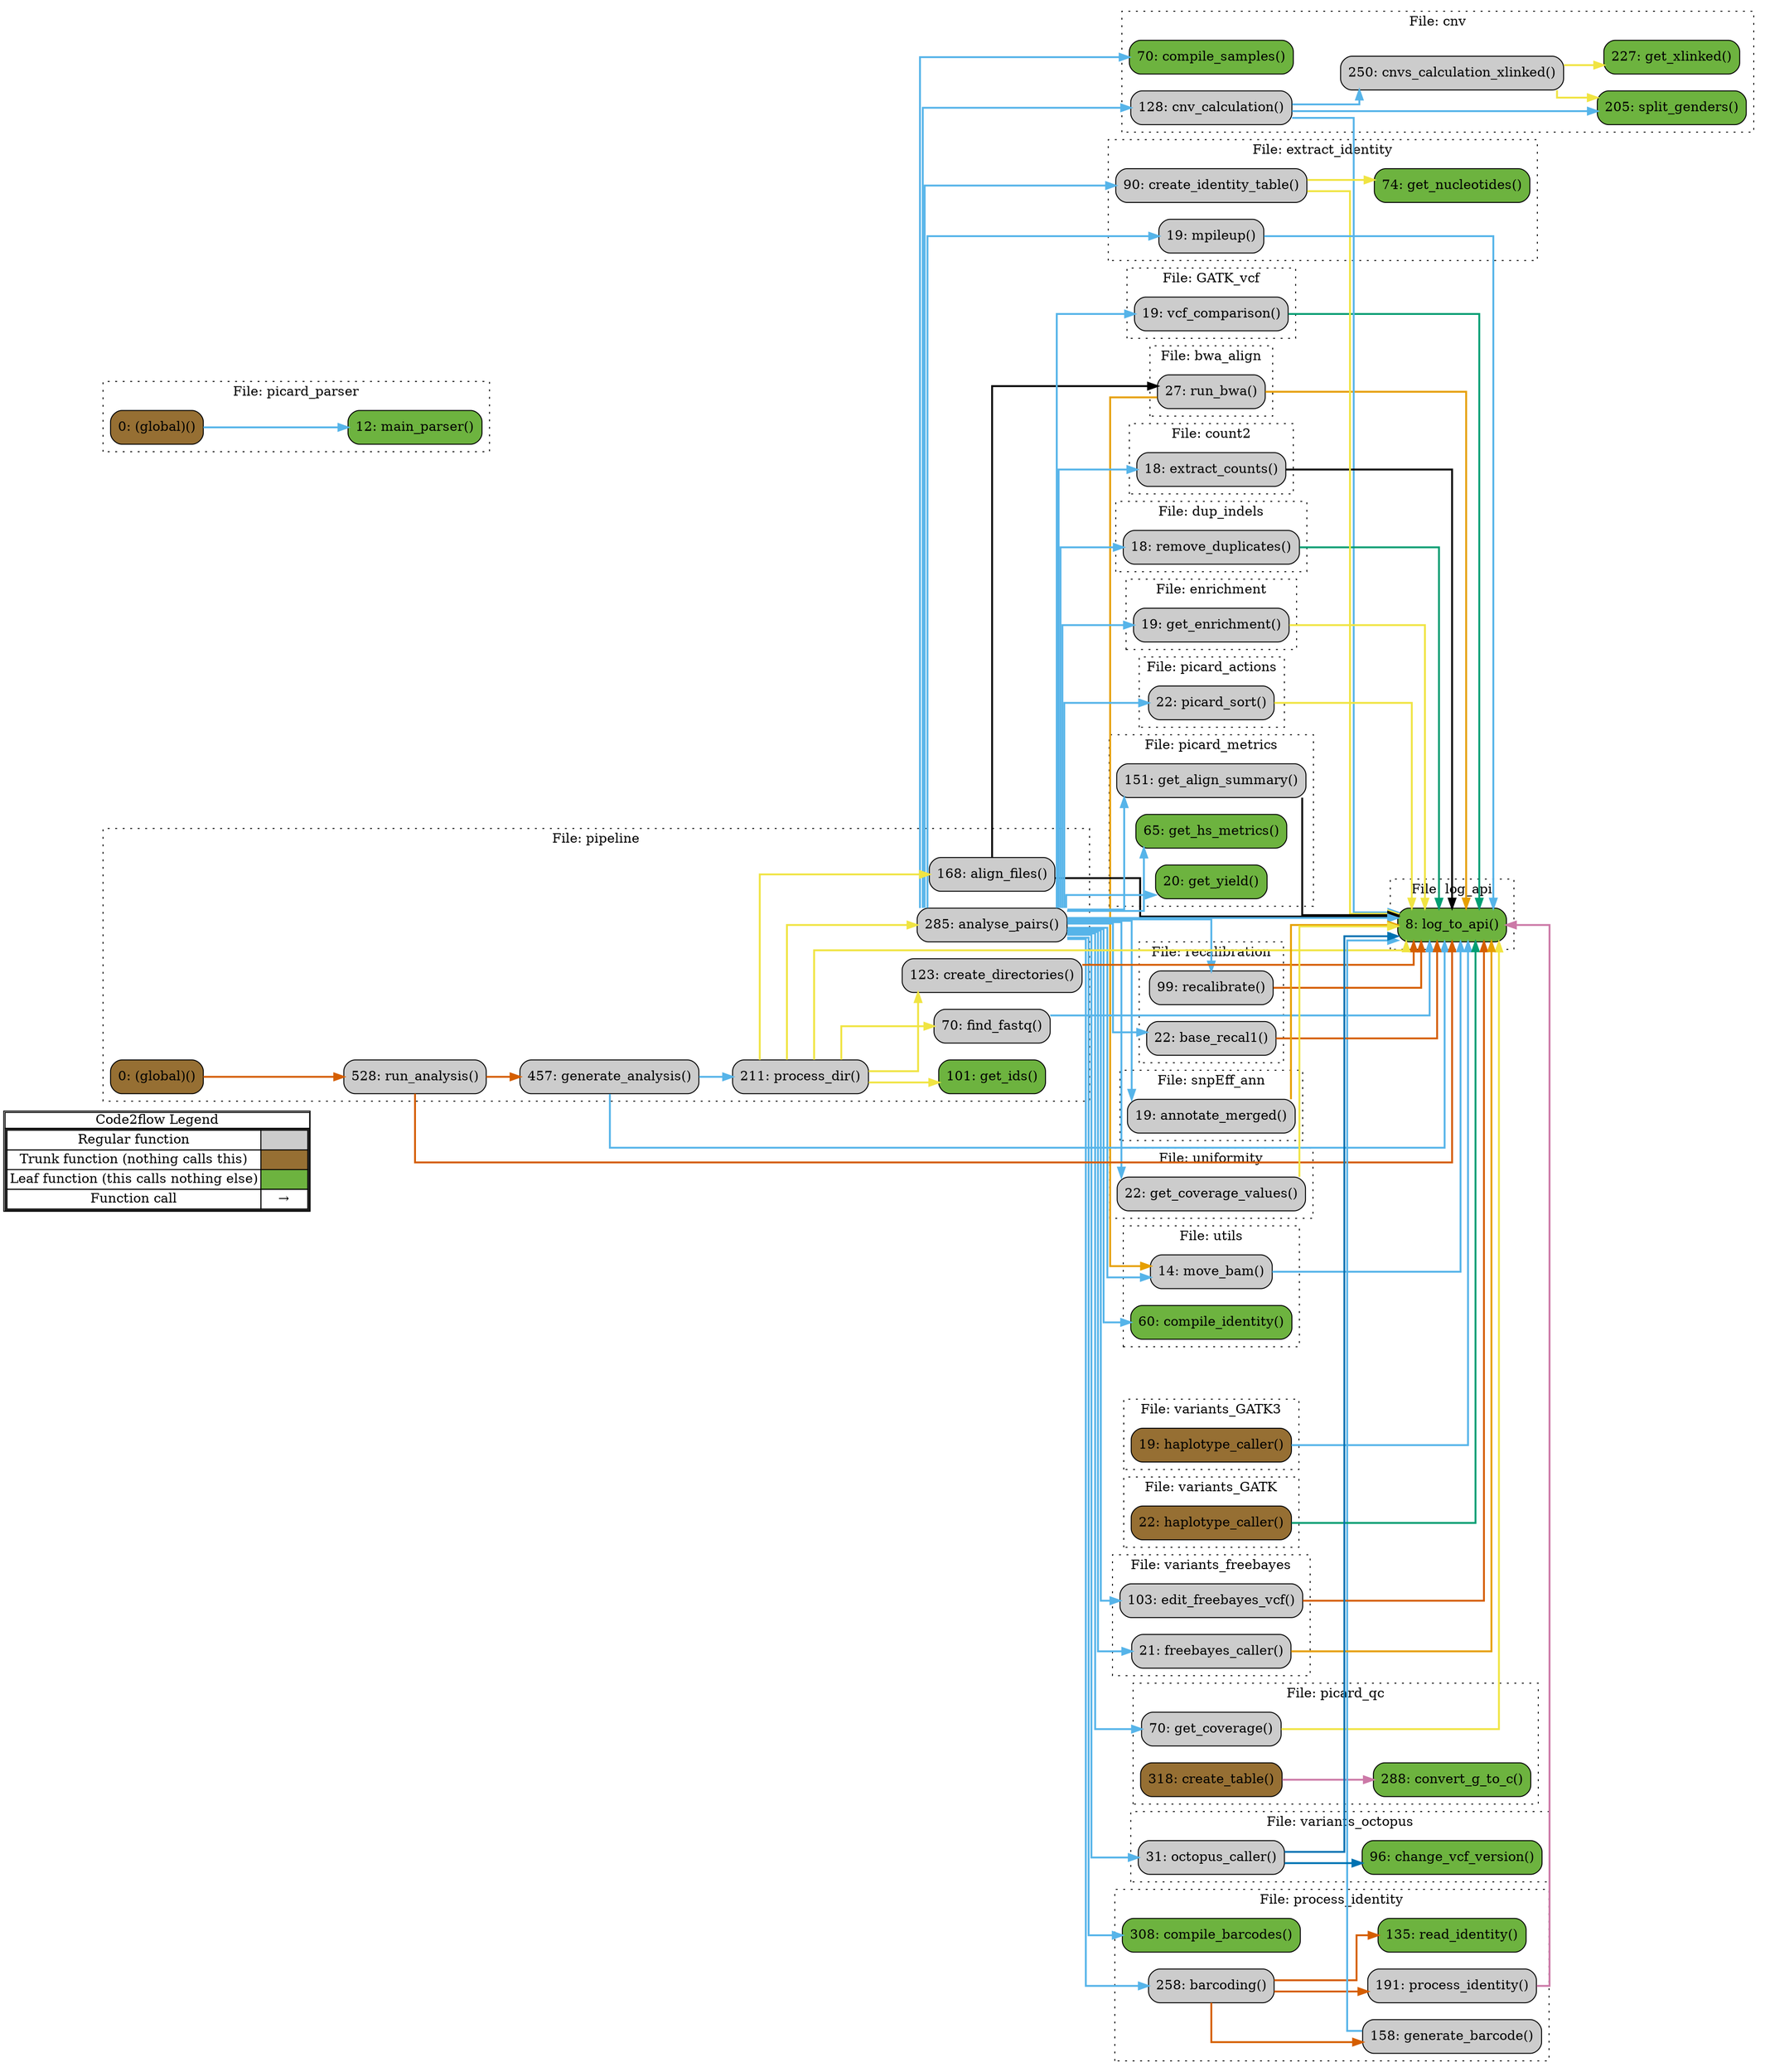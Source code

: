 digraph G {
concentrate=true;
splines="ortho";
rankdir="LR";
subgraph legend{
    rank = min;
    label = "legend";
    Legend [shape=none, margin=0, label = <
        <table cellspacing="0" cellpadding="0" border="1"><tr><td>Code2flow Legend</td></tr><tr><td>
        <table cellspacing="0">
        <tr><td>Regular function</td><td width="50px" bgcolor='#cccccc'></td></tr>
        <tr><td>Trunk function (nothing calls this)</td><td bgcolor='#966F33'></td></tr>
        <tr><td>Leaf function (this calls nothing else)</td><td bgcolor='#6db33f'></td></tr>
        <tr><td>Function call</td><td><font color='black'>&#8594;</font></td></tr>
        </table></td></tr></table>
        >];
}node_4a3a6d73 [label="19: vcf_comparison()" name="GATK_vcf::vcf_comparison" shape="rect" style="rounded,filled" fillcolor="#cccccc" ];
node_c83597e9 [label="27: run_bwa()" name="bwa_align::run_bwa" shape="rect" style="rounded,filled" fillcolor="#cccccc" ];
node_559c3f32 [label="128: cnv_calculation()" name="cnv::cnv_calculation" shape="rect" style="rounded,filled" fillcolor="#cccccc" ];
node_ecf64df4 [label="250: cnvs_calculation_xlinked()" name="cnv::cnvs_calculation_xlinked" shape="rect" style="rounded,filled" fillcolor="#cccccc" ];
node_edd48a5b [label="70: compile_samples()" name="cnv::compile_samples" shape="rect" style="rounded,filled" fillcolor="#6db33f" ];
node_40ede8de [label="227: get_xlinked()" name="cnv::get_xlinked" shape="rect" style="rounded,filled" fillcolor="#6db33f" ];
node_393acdbe [label="205: split_genders()" name="cnv::split_genders" shape="rect" style="rounded,filled" fillcolor="#6db33f" ];
node_b15f8e50 [label="18: extract_counts()" name="count2::extract_counts" shape="rect" style="rounded,filled" fillcolor="#cccccc" ];
node_5cefaa2b [label="18: remove_duplicates()" name="dup_indels::remove_duplicates" shape="rect" style="rounded,filled" fillcolor="#cccccc" ];
node_6fe9f2c4 [label="19: get_enrichment()" name="enrichment::get_enrichment" shape="rect" style="rounded,filled" fillcolor="#cccccc" ];
node_8248923c [label="90: create_identity_table()" name="extract_identity::create_identity_table" shape="rect" style="rounded,filled" fillcolor="#cccccc" ];
node_7f1f2055 [label="74: get_nucleotides()" name="extract_identity::get_nucleotides" shape="rect" style="rounded,filled" fillcolor="#6db33f" ];
node_1dd5c302 [label="19: mpileup()" name="extract_identity::mpileup" shape="rect" style="rounded,filled" fillcolor="#cccccc" ];
node_7dd1e348 [label="8: log_to_api()" name="log_api::log_to_api" shape="rect" style="rounded,filled" fillcolor="#6db33f" ];
node_33edc994 [label="22: picard_sort()" name="picard_actions::picard_sort" shape="rect" style="rounded,filled" fillcolor="#cccccc" ];
node_d16b0cc8 [label="151: get_align_summary()" name="picard_metrics::get_align_summary" shape="rect" style="rounded,filled" fillcolor="#cccccc" ];
node_784e271e [label="65: get_hs_metrics()" name="picard_metrics::get_hs_metrics" shape="rect" style="rounded,filled" fillcolor="#6db33f" ];
node_80679f60 [label="20: get_yield()" name="picard_metrics::get_yield" shape="rect" style="rounded,filled" fillcolor="#6db33f" ];
node_0f38163a [label="0: (global)()" name="picard_parser::(global)" shape="rect" style="rounded,filled" fillcolor="#966F33" ];
node_00c07540 [label="12: main_parser()" name="picard_parser::main_parser" shape="rect" style="rounded,filled" fillcolor="#6db33f" ];
node_202ef05e [label="288: convert_g_to_c()" name="picard_qc::convert_g_to_c" shape="rect" style="rounded,filled" fillcolor="#6db33f" ];
node_7942a17f [label="318: create_table()" name="picard_qc::create_table" shape="rect" style="rounded,filled" fillcolor="#966F33" ];
node_9eae6fc4 [label="70: get_coverage()" name="picard_qc::get_coverage" shape="rect" style="rounded,filled" fillcolor="#cccccc" ];
node_9986937e [label="0: (global)()" name="pipeline::(global)" shape="rect" style="rounded,filled" fillcolor="#966F33" ];
node_041cec20 [label="168: align_files()" name="pipeline::align_files" shape="rect" style="rounded,filled" fillcolor="#cccccc" ];
node_e228701a [label="285: analyse_pairs()" name="pipeline::analyse_pairs" shape="rect" style="rounded,filled" fillcolor="#cccccc" ];
node_42d3004e [label="123: create_directories()" name="pipeline::create_directories" shape="rect" style="rounded,filled" fillcolor="#cccccc" ];
node_473f4a82 [label="70: find_fastq()" name="pipeline::find_fastq" shape="rect" style="rounded,filled" fillcolor="#cccccc" ];
node_7d50d57a [label="457: generate_analysis()" name="pipeline::generate_analysis" shape="rect" style="rounded,filled" fillcolor="#cccccc" ];
node_b043af0c [label="101: get_ids()" name="pipeline::get_ids" shape="rect" style="rounded,filled" fillcolor="#6db33f" ];
node_4ea49ddc [label="211: process_dir()" name="pipeline::process_dir" shape="rect" style="rounded,filled" fillcolor="#cccccc" ];
node_50e44d36 [label="528: run_analysis()" name="pipeline::run_analysis" shape="rect" style="rounded,filled" fillcolor="#cccccc" ];
node_b6ea633e [label="258: barcoding()" name="process_identity::barcoding" shape="rect" style="rounded,filled" fillcolor="#cccccc" ];
node_69993896 [label="308: compile_barcodes()" name="process_identity::compile_barcodes" shape="rect" style="rounded,filled" fillcolor="#6db33f" ];
node_4c6763a2 [label="158: generate_barcode()" name="process_identity::generate_barcode" shape="rect" style="rounded,filled" fillcolor="#cccccc" ];
node_162bdda7 [label="191: process_identity()" name="process_identity::process_identity" shape="rect" style="rounded,filled" fillcolor="#cccccc" ];
node_76b058fe [label="135: read_identity()" name="process_identity::read_identity" shape="rect" style="rounded,filled" fillcolor="#6db33f" ];
node_25365d3e [label="22: base_recal1()" name="recalibration::base_recal1" shape="rect" style="rounded,filled" fillcolor="#cccccc" ];
node_a017624e [label="99: recalibrate()" name="recalibration::recalibrate" shape="rect" style="rounded,filled" fillcolor="#cccccc" ];
node_7b352769 [label="19: annotate_merged()" name="snpEff_ann::annotate_merged" shape="rect" style="rounded,filled" fillcolor="#cccccc" ];
node_b6253f6c [label="22: get_coverage_values()" name="uniformity::get_coverage_values" shape="rect" style="rounded,filled" fillcolor="#cccccc" ];
node_4b729ea2 [label="60: compile_identity()" name="utils::compile_identity" shape="rect" style="rounded,filled" fillcolor="#6db33f" ];
node_d003b3e2 [label="14: move_bam()" name="utils::move_bam" shape="rect" style="rounded,filled" fillcolor="#cccccc" ];
node_7309bcd2 [label="19: haplotype_caller()" name="variants_GATK3::haplotype_caller" shape="rect" style="rounded,filled" fillcolor="#966F33" ];
node_d1822e3b [label="22: haplotype_caller()" name="variants_GATK::haplotype_caller" shape="rect" style="rounded,filled" fillcolor="#966F33" ];
node_78ffa846 [label="103: edit_freebayes_vcf()" name="variants_freebayes::edit_freebayes_vcf" shape="rect" style="rounded,filled" fillcolor="#cccccc" ];
node_eb7da789 [label="21: freebayes_caller()" name="variants_freebayes::freebayes_caller" shape="rect" style="rounded,filled" fillcolor="#cccccc" ];
node_2789af32 [label="96: change_vcf_version()" name="variants_octopus::change_vcf_version" shape="rect" style="rounded,filled" fillcolor="#6db33f" ];
node_d81af2cd [label="31: octopus_caller()" name="variants_octopus::octopus_caller" shape="rect" style="rounded,filled" fillcolor="#cccccc" ];
node_4a3a6d73 -> node_7dd1e348 [color="#009E73" penwidth="2"];
node_4a3a6d73 -> node_7dd1e348 [color="#009E73" penwidth="2"];
node_4a3a6d73 -> node_7dd1e348 [color="#009E73" penwidth="2"];
node_4a3a6d73 -> node_7dd1e348 [color="#009E73" penwidth="2"];
node_c83597e9 -> node_7dd1e348 [color="#E69F00" penwidth="2"];
node_c83597e9 -> node_7dd1e348 [color="#E69F00" penwidth="2"];
node_c83597e9 -> node_7dd1e348 [color="#E69F00" penwidth="2"];
node_c83597e9 -> node_7dd1e348 [color="#E69F00" penwidth="2"];
node_c83597e9 -> node_7dd1e348 [color="#E69F00" penwidth="2"];
node_c83597e9 -> node_7dd1e348 [color="#E69F00" penwidth="2"];
node_c83597e9 -> node_7dd1e348 [color="#E69F00" penwidth="2"];
node_c83597e9 -> node_7dd1e348 [color="#E69F00" penwidth="2"];
node_c83597e9 -> node_d003b3e2 [color="#E69F00" penwidth="2"];
node_559c3f32 -> node_ecf64df4 [color="#56B4E9" penwidth="2"];
node_559c3f32 -> node_393acdbe [color="#56B4E9" penwidth="2"];
node_559c3f32 -> node_7dd1e348 [color="#56B4E9" penwidth="2"];
node_559c3f32 -> node_7dd1e348 [color="#56B4E9" penwidth="2"];
node_559c3f32 -> node_7dd1e348 [color="#56B4E9" penwidth="2"];
node_559c3f32 -> node_7dd1e348 [color="#56B4E9" penwidth="2"];
node_559c3f32 -> node_7dd1e348 [color="#56B4E9" penwidth="2"];
node_559c3f32 -> node_7dd1e348 [color="#56B4E9" penwidth="2"];
node_ecf64df4 -> node_40ede8de [color="#F0E442" penwidth="2"];
node_ecf64df4 -> node_393acdbe [color="#F0E442" penwidth="2"];
node_b15f8e50 -> node_7dd1e348 [color="#000000" penwidth="2"];
node_b15f8e50 -> node_7dd1e348 [color="#000000" penwidth="2"];
node_b15f8e50 -> node_7dd1e348 [color="#000000" penwidth="2"];
node_b15f8e50 -> node_7dd1e348 [color="#000000" penwidth="2"];
node_b15f8e50 -> node_7dd1e348 [color="#000000" penwidth="2"];
node_b15f8e50 -> node_7dd1e348 [color="#000000" penwidth="2"];
node_b15f8e50 -> node_7dd1e348 [color="#000000" penwidth="2"];
node_5cefaa2b -> node_7dd1e348 [color="#009E73" penwidth="2"];
node_5cefaa2b -> node_7dd1e348 [color="#009E73" penwidth="2"];
node_5cefaa2b -> node_7dd1e348 [color="#009E73" penwidth="2"];
node_5cefaa2b -> node_7dd1e348 [color="#009E73" penwidth="2"];
node_5cefaa2b -> node_7dd1e348 [color="#009E73" penwidth="2"];
node_5cefaa2b -> node_7dd1e348 [color="#009E73" penwidth="2"];
node_6fe9f2c4 -> node_7dd1e348 [color="#F0E442" penwidth="2"];
node_6fe9f2c4 -> node_7dd1e348 [color="#F0E442" penwidth="2"];
node_6fe9f2c4 -> node_7dd1e348 [color="#F0E442" penwidth="2"];
node_6fe9f2c4 -> node_7dd1e348 [color="#F0E442" penwidth="2"];
node_6fe9f2c4 -> node_7dd1e348 [color="#F0E442" penwidth="2"];
node_8248923c -> node_7f1f2055 [color="#F0E442" penwidth="2"];
node_8248923c -> node_7dd1e348 [color="#F0E442" penwidth="2"];
node_8248923c -> node_7dd1e348 [color="#F0E442" penwidth="2"];
node_8248923c -> node_7dd1e348 [color="#F0E442" penwidth="2"];
node_1dd5c302 -> node_7dd1e348 [color="#56B4E9" penwidth="2"];
node_1dd5c302 -> node_7dd1e348 [color="#56B4E9" penwidth="2"];
node_1dd5c302 -> node_7dd1e348 [color="#56B4E9" penwidth="2"];
node_1dd5c302 -> node_7dd1e348 [color="#56B4E9" penwidth="2"];
node_33edc994 -> node_7dd1e348 [color="#F0E442" penwidth="2"];
node_33edc994 -> node_7dd1e348 [color="#F0E442" penwidth="2"];
node_33edc994 -> node_7dd1e348 [color="#F0E442" penwidth="2"];
node_33edc994 -> node_7dd1e348 [color="#F0E442" penwidth="2"];
node_d16b0cc8 -> node_7dd1e348 [color="#000000" penwidth="2"];
node_d16b0cc8 -> node_7dd1e348 [color="#000000" penwidth="2"];
node_d16b0cc8 -> node_7dd1e348 [color="#000000" penwidth="2"];
node_d16b0cc8 -> node_7dd1e348 [color="#000000" penwidth="2"];
node_0f38163a -> node_00c07540 [color="#56B4E9" penwidth="2"];
node_7942a17f -> node_202ef05e [color="#CC79A7" penwidth="2"];
node_7942a17f -> node_202ef05e [color="#CC79A7" penwidth="2"];
node_9eae6fc4 -> node_7dd1e348 [color="#F0E442" penwidth="2"];
node_9eae6fc4 -> node_7dd1e348 [color="#F0E442" penwidth="2"];
node_9eae6fc4 -> node_7dd1e348 [color="#F0E442" penwidth="2"];
node_9eae6fc4 -> node_7dd1e348 [color="#F0E442" penwidth="2"];
node_9eae6fc4 -> node_7dd1e348 [color="#F0E442" penwidth="2"];
node_9eae6fc4 -> node_7dd1e348 [color="#F0E442" penwidth="2"];
node_9eae6fc4 -> node_7dd1e348 [color="#F0E442" penwidth="2"];
node_9986937e -> node_50e44d36 [color="#D55E00" penwidth="2"];
node_041cec20 -> node_c83597e9 [color="#000000" penwidth="2"];
node_041cec20 -> node_7dd1e348 [color="#000000" penwidth="2"];
node_041cec20 -> node_7dd1e348 [color="#000000" penwidth="2"];
node_041cec20 -> node_7dd1e348 [color="#000000" penwidth="2"];
node_e228701a -> node_4a3a6d73 [color="#56B4E9" penwidth="2"];
node_e228701a -> node_559c3f32 [color="#56B4E9" penwidth="2"];
node_e228701a -> node_edd48a5b [color="#56B4E9" penwidth="2"];
node_e228701a -> node_b15f8e50 [color="#56B4E9" penwidth="2"];
node_e228701a -> node_b15f8e50 [color="#56B4E9" penwidth="2"];
node_e228701a -> node_5cefaa2b [color="#56B4E9" penwidth="2"];
node_e228701a -> node_6fe9f2c4 [color="#56B4E9" penwidth="2"];
node_e228701a -> node_8248923c [color="#56B4E9" penwidth="2"];
node_e228701a -> node_1dd5c302 [color="#56B4E9" penwidth="2"];
node_e228701a -> node_7dd1e348 [color="#56B4E9" penwidth="2"];
node_e228701a -> node_7dd1e348 [color="#56B4E9" penwidth="2"];
node_e228701a -> node_7dd1e348 [color="#56B4E9" penwidth="2"];
node_e228701a -> node_7dd1e348 [color="#56B4E9" penwidth="2"];
node_e228701a -> node_7dd1e348 [color="#56B4E9" penwidth="2"];
node_e228701a -> node_7dd1e348 [color="#56B4E9" penwidth="2"];
node_e228701a -> node_7dd1e348 [color="#56B4E9" penwidth="2"];
node_e228701a -> node_7dd1e348 [color="#56B4E9" penwidth="2"];
node_e228701a -> node_7dd1e348 [color="#56B4E9" penwidth="2"];
node_e228701a -> node_33edc994 [color="#56B4E9" penwidth="2"];
node_e228701a -> node_d16b0cc8 [color="#56B4E9" penwidth="2"];
node_e228701a -> node_784e271e [color="#56B4E9" penwidth="2"];
node_e228701a -> node_784e271e [color="#56B4E9" penwidth="2"];
node_e228701a -> node_80679f60 [color="#56B4E9" penwidth="2"];
node_e228701a -> node_9eae6fc4 [color="#56B4E9" penwidth="2"];
node_e228701a -> node_9eae6fc4 [color="#56B4E9" penwidth="2"];
node_e228701a -> node_b6ea633e [color="#56B4E9" penwidth="2"];
node_e228701a -> node_69993896 [color="#56B4E9" penwidth="2"];
node_e228701a -> node_25365d3e [color="#56B4E9" penwidth="2"];
node_e228701a -> node_a017624e [color="#56B4E9" penwidth="2"];
node_e228701a -> node_7b352769 [color="#56B4E9" penwidth="2"];
node_e228701a -> node_b6253f6c [color="#56B4E9" penwidth="2"];
node_e228701a -> node_4b729ea2 [color="#56B4E9" penwidth="2"];
node_e228701a -> node_d003b3e2 [color="#56B4E9" penwidth="2"];
node_e228701a -> node_d003b3e2 [color="#56B4E9" penwidth="2"];
node_e228701a -> node_78ffa846 [color="#56B4E9" penwidth="2"];
node_e228701a -> node_eb7da789 [color="#56B4E9" penwidth="2"];
node_e228701a -> node_d81af2cd [color="#56B4E9" penwidth="2"];
node_42d3004e -> node_7dd1e348 [color="#D55E00" penwidth="2"];
node_42d3004e -> node_7dd1e348 [color="#D55E00" penwidth="2"];
node_473f4a82 -> node_7dd1e348 [color="#56B4E9" penwidth="2"];
node_7d50d57a -> node_7dd1e348 [color="#56B4E9" penwidth="2"];
node_7d50d57a -> node_7dd1e348 [color="#56B4E9" penwidth="2"];
node_7d50d57a -> node_7dd1e348 [color="#56B4E9" penwidth="2"];
node_7d50d57a -> node_7dd1e348 [color="#56B4E9" penwidth="2"];
node_7d50d57a -> node_7dd1e348 [color="#56B4E9" penwidth="2"];
node_7d50d57a -> node_4ea49ddc [color="#56B4E9" penwidth="2"];
node_4ea49ddc -> node_7dd1e348 [color="#F0E442" penwidth="2"];
node_4ea49ddc -> node_7dd1e348 [color="#F0E442" penwidth="2"];
node_4ea49ddc -> node_7dd1e348 [color="#F0E442" penwidth="2"];
node_4ea49ddc -> node_7dd1e348 [color="#F0E442" penwidth="2"];
node_4ea49ddc -> node_7dd1e348 [color="#F0E442" penwidth="2"];
node_4ea49ddc -> node_7dd1e348 [color="#F0E442" penwidth="2"];
node_4ea49ddc -> node_041cec20 [color="#F0E442" penwidth="2"];
node_4ea49ddc -> node_e228701a [color="#F0E442" penwidth="2"];
node_4ea49ddc -> node_42d3004e [color="#F0E442" penwidth="2"];
node_4ea49ddc -> node_473f4a82 [color="#F0E442" penwidth="2"];
node_4ea49ddc -> node_b043af0c [color="#F0E442" penwidth="2"];
node_50e44d36 -> node_7dd1e348 [color="#D55E00" penwidth="2"];
node_50e44d36 -> node_7dd1e348 [color="#D55E00" penwidth="2"];
node_50e44d36 -> node_7d50d57a [color="#D55E00" penwidth="2"];
node_b6ea633e -> node_4c6763a2 [color="#D55E00" penwidth="2"];
node_b6ea633e -> node_162bdda7 [color="#D55E00" penwidth="2"];
node_b6ea633e -> node_76b058fe [color="#D55E00" penwidth="2"];
node_4c6763a2 -> node_7dd1e348 [color="#56B4E9" penwidth="2"];
node_162bdda7 -> node_7dd1e348 [color="#CC79A7" penwidth="2"];
node_25365d3e -> node_7dd1e348 [color="#D55E00" penwidth="2"];
node_25365d3e -> node_7dd1e348 [color="#D55E00" penwidth="2"];
node_25365d3e -> node_7dd1e348 [color="#D55E00" penwidth="2"];
node_25365d3e -> node_7dd1e348 [color="#D55E00" penwidth="2"];
node_a017624e -> node_7dd1e348 [color="#D55E00" penwidth="2"];
node_a017624e -> node_7dd1e348 [color="#D55E00" penwidth="2"];
node_a017624e -> node_7dd1e348 [color="#D55E00" penwidth="2"];
node_a017624e -> node_7dd1e348 [color="#D55E00" penwidth="2"];
node_a017624e -> node_7dd1e348 [color="#D55E00" penwidth="2"];
node_7b352769 -> node_7dd1e348 [color="#E69F00" penwidth="2"];
node_7b352769 -> node_7dd1e348 [color="#E69F00" penwidth="2"];
node_7b352769 -> node_7dd1e348 [color="#E69F00" penwidth="2"];
node_7b352769 -> node_7dd1e348 [color="#E69F00" penwidth="2"];
node_b6253f6c -> node_7dd1e348 [color="#F0E442" penwidth="2"];
node_b6253f6c -> node_7dd1e348 [color="#F0E442" penwidth="2"];
node_d003b3e2 -> node_7dd1e348 [color="#56B4E9" penwidth="2"];
node_d003b3e2 -> node_7dd1e348 [color="#56B4E9" penwidth="2"];
node_d003b3e2 -> node_7dd1e348 [color="#56B4E9" penwidth="2"];
node_d003b3e2 -> node_7dd1e348 [color="#56B4E9" penwidth="2"];
node_7309bcd2 -> node_7dd1e348 [color="#56B4E9" penwidth="2"];
node_7309bcd2 -> node_7dd1e348 [color="#56B4E9" penwidth="2"];
node_7309bcd2 -> node_7dd1e348 [color="#56B4E9" penwidth="2"];
node_7309bcd2 -> node_7dd1e348 [color="#56B4E9" penwidth="2"];
node_d1822e3b -> node_7dd1e348 [color="#009E73" penwidth="2"];
node_d1822e3b -> node_7dd1e348 [color="#009E73" penwidth="2"];
node_d1822e3b -> node_7dd1e348 [color="#009E73" penwidth="2"];
node_d1822e3b -> node_7dd1e348 [color="#009E73" penwidth="2"];
node_78ffa846 -> node_7dd1e348 [color="#D55E00" penwidth="2"];
node_78ffa846 -> node_7dd1e348 [color="#D55E00" penwidth="2"];
node_78ffa846 -> node_7dd1e348 [color="#D55E00" penwidth="2"];
node_eb7da789 -> node_7dd1e348 [color="#E69F00" penwidth="2"];
node_eb7da789 -> node_7dd1e348 [color="#E69F00" penwidth="2"];
node_eb7da789 -> node_7dd1e348 [color="#E69F00" penwidth="2"];
node_eb7da789 -> node_7dd1e348 [color="#E69F00" penwidth="2"];
node_eb7da789 -> node_7dd1e348 [color="#E69F00" penwidth="2"];
node_d81af2cd -> node_7dd1e348 [color="#0072B2" penwidth="2"];
node_d81af2cd -> node_7dd1e348 [color="#0072B2" penwidth="2"];
node_d81af2cd -> node_7dd1e348 [color="#0072B2" penwidth="2"];
node_d81af2cd -> node_7dd1e348 [color="#0072B2" penwidth="2"];
node_d81af2cd -> node_2789af32 [color="#0072B2" penwidth="2"];
subgraph cluster_b0aa0cdc {
    node_4a3a6d73;
    label="File: GATK_vcf";
    name="GATK_vcf";
    style="filled";
    graph[style=dotted];
};
subgraph cluster_17a87994 {
    node_c83597e9;
    label="File: bwa_align";
    name="bwa_align";
    style="filled";
    graph[style=dotted];
};
subgraph cluster_e4e0d9b0 {
    node_edd48a5b node_559c3f32 node_393acdbe node_40ede8de node_ecf64df4;
    label="File: cnv";
    name="cnv";
    style="filled";
    graph[style=dotted];
};
subgraph cluster_934011ec {
    node_b15f8e50;
    label="File: count2";
    name="count2";
    style="filled";
    graph[style=dotted];
};
subgraph cluster_2dd53924 {
    node_5cefaa2b;
    label="File: dup_indels";
    name="dup_indels";
    style="filled";
    graph[style=dotted];
};
subgraph cluster_91197bf8 {
    node_6fe9f2c4;
    label="File: enrichment";
    name="enrichment";
    style="filled";
    graph[style=dotted];
};
subgraph cluster_ad108442 {
    node_1dd5c302 node_7f1f2055 node_8248923c;
    label="File: extract_identity";
    name="extract_identity";
    style="filled";
    graph[style=dotted];
};
subgraph cluster_a5656ef9 {
    node_7dd1e348;
    label="File: log_api";
    name="log_api";
    style="filled";
    graph[style=dotted];
};
subgraph cluster_b5c35b17 {
    node_33edc994;
    label="File: picard_actions";
    name="picard_actions";
    style="filled";
    graph[style=dotted];
};
subgraph cluster_14158672 {
    node_80679f60 node_784e271e node_d16b0cc8;
    label="File: picard_metrics";
    name="picard_metrics";
    style="filled";
    graph[style=dotted];
};
subgraph cluster_49e2d037 {
    node_00c07540 node_0f38163a;
    label="File: picard_parser";
    name="picard_parser";
    style="filled";
    graph[style=dotted];
};
subgraph cluster_459985aa {
    node_9eae6fc4 node_202ef05e node_7942a17f;
    label="File: picard_qc";
    name="picard_qc";
    style="filled";
    graph[style=dotted];
};
subgraph cluster_f3a49533 {
    node_473f4a82 node_b043af0c node_42d3004e node_041cec20 node_4ea49ddc node_e228701a node_7d50d57a node_50e44d36 node_9986937e;
    label="File: pipeline";
    name="pipeline";
    style="filled";
    graph[style=dotted];
};
subgraph cluster_3ce68e8c {
    node_76b058fe node_4c6763a2 node_162bdda7 node_b6ea633e node_69993896;
    label="File: process_identity";
    name="process_identity";
    style="filled";
    graph[style=dotted];
};
subgraph cluster_e16c56a5 {
    node_25365d3e node_a017624e;
    label="File: recalibration";
    name="recalibration";
    style="filled";
    graph[style=dotted];
};
subgraph cluster_c0099235 {
    node_7b352769;
    label="File: snpEff_ann";
    name="snpEff_ann";
    style="filled";
    graph[style=dotted];
};
subgraph cluster_33dcb60f {
    node_b6253f6c;
    label="File: uniformity";
    name="uniformity";
    style="filled";
    graph[style=dotted];
};
subgraph cluster_420dca48 {
    node_d003b3e2 node_4b729ea2;
    label="File: utils";
    name="utils";
    style="filled";
    graph[style=dotted];
};
subgraph cluster_66b4460e {
    node_d1822e3b;
    label="File: variants_GATK";
    name="variants_GATK";
    style="filled";
    graph[style=dotted];
};
subgraph cluster_25bbe9cb {
    node_7309bcd2;
    label="File: variants_GATK3";
    name="variants_GATK3";
    style="filled";
    graph[style=dotted];
};
subgraph cluster_9280f35e {
    node_eb7da789 node_78ffa846;
    label="File: variants_freebayes";
    name="variants_freebayes";
    style="filled";
    graph[style=dotted];
};
subgraph cluster_0d416eb6 {
    node_d81af2cd node_2789af32;
    label="File: variants_octopus";
    name="variants_octopus";
    style="filled";
    graph[style=dotted];
};
}
